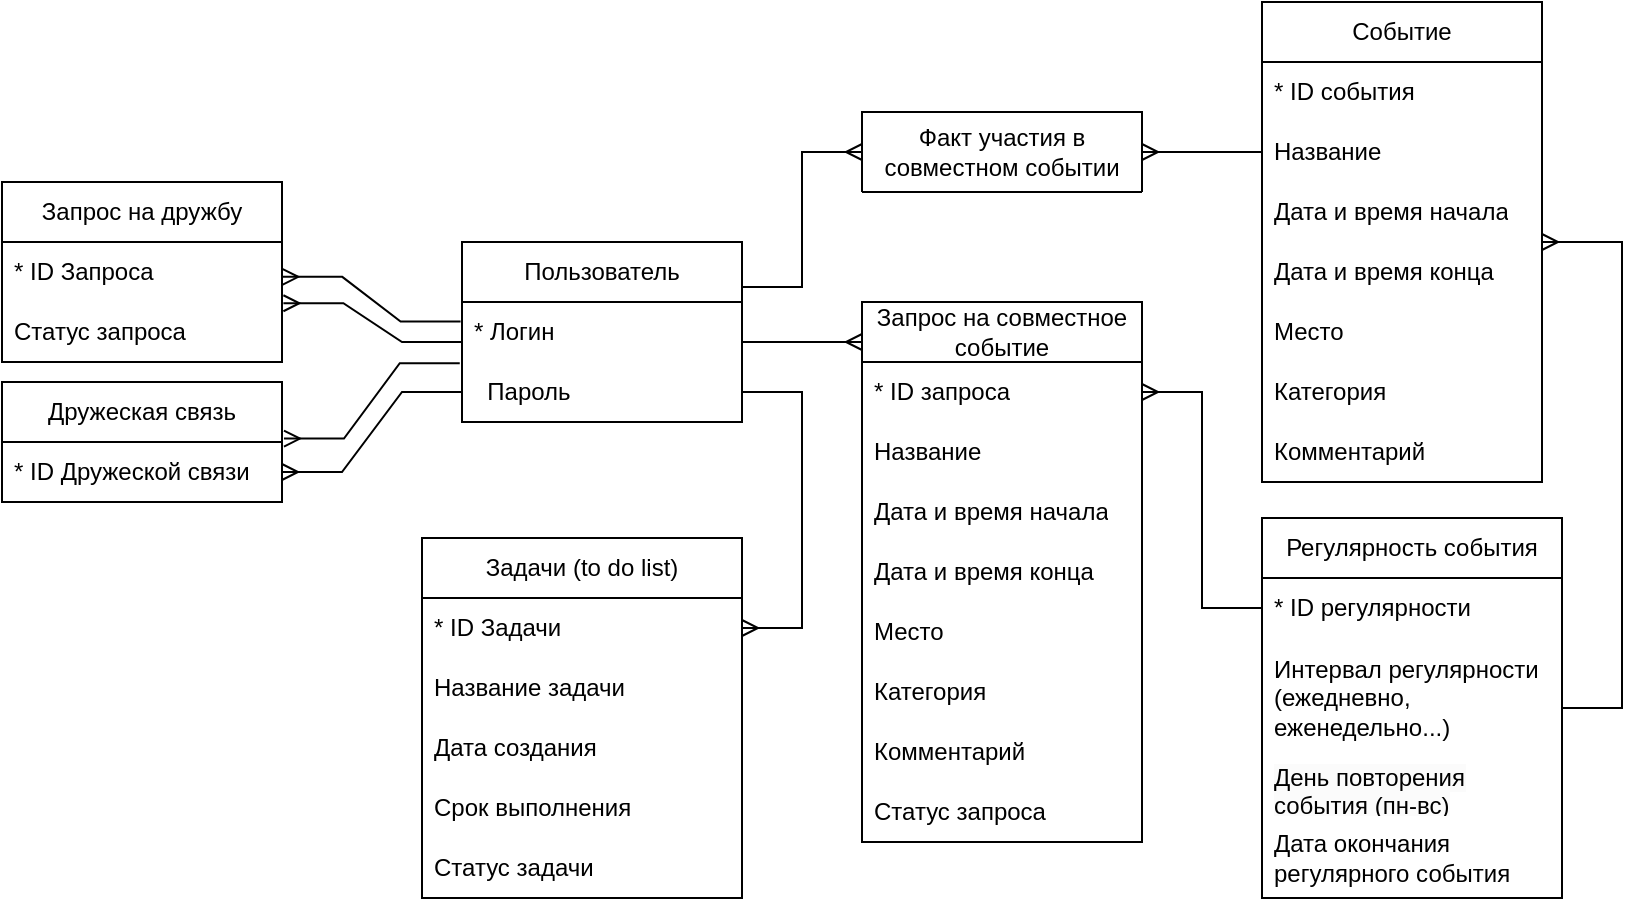 <mxfile version="23.1.5" type="device">
  <diagram name="ERD" id="wUbt5I0Taa7OdH_8Rkih">
    <mxGraphModel dx="1343" dy="527" grid="1" gridSize="10" guides="1" tooltips="1" connect="1" arrows="1" fold="1" page="1" pageScale="1" pageWidth="3300" pageHeight="4681" math="0" shadow="0">
      <root>
        <mxCell id="0" />
        <mxCell id="1" parent="0" />
        <mxCell id="98wvsBK2EEXiIDAbs_X_-1" value="Пользователь" style="swimlane;fontStyle=0;childLayout=stackLayout;horizontal=1;startSize=30;horizontalStack=0;resizeParent=1;resizeParentMax=0;resizeLast=0;collapsible=1;marginBottom=0;whiteSpace=wrap;html=1;" parent="1" vertex="1">
          <mxGeometry x="520" y="350" width="140" height="90" as="geometry" />
        </mxCell>
        <mxCell id="98wvsBK2EEXiIDAbs_X_-2" value="* Логин" style="text;strokeColor=none;fillColor=none;align=left;verticalAlign=middle;spacingLeft=4;spacingRight=4;overflow=hidden;points=[[0,0.5],[1,0.5]];portConstraint=eastwest;rotatable=0;whiteSpace=wrap;html=1;" parent="98wvsBK2EEXiIDAbs_X_-1" vertex="1">
          <mxGeometry y="30" width="140" height="30" as="geometry" />
        </mxCell>
        <mxCell id="98wvsBK2EEXiIDAbs_X_-3" value="&amp;nbsp; Пароль" style="text;strokeColor=none;fillColor=none;align=left;verticalAlign=middle;spacingLeft=4;spacingRight=4;overflow=hidden;points=[[0,0.5],[1,0.5]];portConstraint=eastwest;rotatable=0;whiteSpace=wrap;html=1;" parent="98wvsBK2EEXiIDAbs_X_-1" vertex="1">
          <mxGeometry y="60" width="140" height="30" as="geometry" />
        </mxCell>
        <mxCell id="98wvsBK2EEXiIDAbs_X_-5" value="Дружеская связь" style="swimlane;fontStyle=0;childLayout=stackLayout;horizontal=1;startSize=30;horizontalStack=0;resizeParent=1;resizeParentMax=0;resizeLast=0;collapsible=1;marginBottom=0;whiteSpace=wrap;html=1;" parent="1" vertex="1">
          <mxGeometry x="290" y="420" width="140" height="60" as="geometry" />
        </mxCell>
        <mxCell id="6iMLC7LkxBaK7C9KH0rZ-4" value="* ID Дружеской связи" style="text;strokeColor=none;fillColor=none;align=left;verticalAlign=middle;spacingLeft=4;spacingRight=4;overflow=hidden;points=[[0,0.5],[1,0.5]];portConstraint=eastwest;rotatable=0;whiteSpace=wrap;html=1;" parent="98wvsBK2EEXiIDAbs_X_-5" vertex="1">
          <mxGeometry y="30" width="140" height="30" as="geometry" />
        </mxCell>
        <mxCell id="98wvsBK2EEXiIDAbs_X_-9" value="Событие" style="swimlane;fontStyle=0;childLayout=stackLayout;horizontal=1;startSize=30;horizontalStack=0;resizeParent=1;resizeParentMax=0;resizeLast=0;collapsible=1;marginBottom=0;whiteSpace=wrap;html=1;" parent="1" vertex="1">
          <mxGeometry x="920" y="230" width="140" height="240" as="geometry" />
        </mxCell>
        <mxCell id="6iMLC7LkxBaK7C9KH0rZ-2" value="* ID события" style="text;strokeColor=none;fillColor=none;align=left;verticalAlign=middle;spacingLeft=4;spacingRight=4;overflow=hidden;points=[[0,0.5],[1,0.5]];portConstraint=eastwest;rotatable=0;whiteSpace=wrap;html=1;" parent="98wvsBK2EEXiIDAbs_X_-9" vertex="1">
          <mxGeometry y="30" width="140" height="30" as="geometry" />
        </mxCell>
        <mxCell id="98wvsBK2EEXiIDAbs_X_-10" value="Название" style="text;strokeColor=none;fillColor=none;align=left;verticalAlign=middle;spacingLeft=4;spacingRight=4;overflow=hidden;points=[[0,0.5],[1,0.5]];portConstraint=eastwest;rotatable=0;whiteSpace=wrap;html=1;" parent="98wvsBK2EEXiIDAbs_X_-9" vertex="1">
          <mxGeometry y="60" width="140" height="30" as="geometry" />
        </mxCell>
        <mxCell id="98wvsBK2EEXiIDAbs_X_-11" value="&lt;div&gt;&lt;span style=&quot;background-color: initial;&quot;&gt;Дата и время начала&lt;/span&gt;&lt;br&gt;&lt;/div&gt;" style="text;strokeColor=none;fillColor=none;align=left;verticalAlign=middle;spacingLeft=4;spacingRight=4;overflow=hidden;points=[[0,0.5],[1,0.5]];portConstraint=eastwest;rotatable=0;whiteSpace=wrap;html=1;" parent="98wvsBK2EEXiIDAbs_X_-9" vertex="1">
          <mxGeometry y="90" width="140" height="30" as="geometry" />
        </mxCell>
        <mxCell id="98wvsBK2EEXiIDAbs_X_-12" value="Дата и время конца" style="text;strokeColor=none;fillColor=none;align=left;verticalAlign=middle;spacingLeft=4;spacingRight=4;overflow=hidden;points=[[0,0.5],[1,0.5]];portConstraint=eastwest;rotatable=0;whiteSpace=wrap;html=1;" parent="98wvsBK2EEXiIDAbs_X_-9" vertex="1">
          <mxGeometry y="120" width="140" height="30" as="geometry" />
        </mxCell>
        <mxCell id="98wvsBK2EEXiIDAbs_X_-21" value="Место" style="text;strokeColor=none;fillColor=none;align=left;verticalAlign=middle;spacingLeft=4;spacingRight=4;overflow=hidden;points=[[0,0.5],[1,0.5]];portConstraint=eastwest;rotatable=0;whiteSpace=wrap;html=1;" parent="98wvsBK2EEXiIDAbs_X_-9" vertex="1">
          <mxGeometry y="150" width="140" height="30" as="geometry" />
        </mxCell>
        <mxCell id="98wvsBK2EEXiIDAbs_X_-22" value="Категория" style="text;strokeColor=none;fillColor=none;align=left;verticalAlign=middle;spacingLeft=4;spacingRight=4;overflow=hidden;points=[[0,0.5],[1,0.5]];portConstraint=eastwest;rotatable=0;whiteSpace=wrap;html=1;" parent="98wvsBK2EEXiIDAbs_X_-9" vertex="1">
          <mxGeometry y="180" width="140" height="30" as="geometry" />
        </mxCell>
        <mxCell id="98wvsBK2EEXiIDAbs_X_-23" value="Комментарий" style="text;strokeColor=none;fillColor=none;align=left;verticalAlign=middle;spacingLeft=4;spacingRight=4;overflow=hidden;points=[[0,0.5],[1,0.5]];portConstraint=eastwest;rotatable=0;whiteSpace=wrap;html=1;" parent="98wvsBK2EEXiIDAbs_X_-9" vertex="1">
          <mxGeometry y="210" width="140" height="30" as="geometry" />
        </mxCell>
        <mxCell id="98wvsBK2EEXiIDAbs_X_-13" value="Запрос на дружбу" style="swimlane;fontStyle=0;childLayout=stackLayout;horizontal=1;startSize=30;horizontalStack=0;resizeParent=1;resizeParentMax=0;resizeLast=0;collapsible=1;marginBottom=0;whiteSpace=wrap;html=1;" parent="1" vertex="1">
          <mxGeometry x="290" y="320" width="140" height="90" as="geometry" />
        </mxCell>
        <mxCell id="6iMLC7LkxBaK7C9KH0rZ-5" value="* ID Запроса" style="text;strokeColor=none;fillColor=none;align=left;verticalAlign=middle;spacingLeft=4;spacingRight=4;overflow=hidden;points=[[0,0.5],[1,0.5]];portConstraint=eastwest;rotatable=0;whiteSpace=wrap;html=1;" parent="98wvsBK2EEXiIDAbs_X_-13" vertex="1">
          <mxGeometry y="30" width="140" height="30" as="geometry" />
        </mxCell>
        <mxCell id="eU29iFSPHUGnjOIPYtrM-4" value="Статус запроса" style="text;strokeColor=none;fillColor=none;align=left;verticalAlign=middle;spacingLeft=4;spacingRight=4;overflow=hidden;points=[[0,0.5],[1,0.5]];portConstraint=eastwest;rotatable=0;whiteSpace=wrap;html=1;" parent="98wvsBK2EEXiIDAbs_X_-13" vertex="1">
          <mxGeometry y="60" width="140" height="30" as="geometry" />
        </mxCell>
        <mxCell id="98wvsBK2EEXiIDAbs_X_-17" value="Запрос на совместное событие" style="swimlane;fontStyle=0;childLayout=stackLayout;horizontal=1;startSize=30;horizontalStack=0;resizeParent=1;resizeParentMax=0;resizeLast=0;collapsible=1;marginBottom=0;whiteSpace=wrap;html=1;" parent="1" vertex="1">
          <mxGeometry x="720" y="380" width="140" height="270" as="geometry" />
        </mxCell>
        <mxCell id="ioTSRxtLohouTVEKYR8Z-4" value="* ID запроса" style="text;strokeColor=none;fillColor=none;align=left;verticalAlign=middle;spacingLeft=4;spacingRight=4;overflow=hidden;points=[[0,0.5],[1,0.5]];portConstraint=eastwest;rotatable=0;whiteSpace=wrap;html=1;" parent="98wvsBK2EEXiIDAbs_X_-17" vertex="1">
          <mxGeometry y="30" width="140" height="30" as="geometry" />
        </mxCell>
        <mxCell id="98wvsBK2EEXiIDAbs_X_-34" value="Название" style="text;strokeColor=none;fillColor=none;align=left;verticalAlign=middle;spacingLeft=4;spacingRight=4;overflow=hidden;points=[[0,0.5],[1,0.5]];portConstraint=eastwest;rotatable=0;whiteSpace=wrap;html=1;" parent="98wvsBK2EEXiIDAbs_X_-17" vertex="1">
          <mxGeometry y="60" width="140" height="30" as="geometry" />
        </mxCell>
        <mxCell id="98wvsBK2EEXiIDAbs_X_-37" value="Дата и время начала" style="text;strokeColor=none;fillColor=none;align=left;verticalAlign=middle;spacingLeft=4;spacingRight=4;overflow=hidden;points=[[0,0.5],[1,0.5]];portConstraint=eastwest;rotatable=0;whiteSpace=wrap;html=1;" parent="98wvsBK2EEXiIDAbs_X_-17" vertex="1">
          <mxGeometry y="90" width="140" height="30" as="geometry" />
        </mxCell>
        <mxCell id="98wvsBK2EEXiIDAbs_X_-38" value="Дата и время конца" style="text;strokeColor=none;fillColor=none;align=left;verticalAlign=middle;spacingLeft=4;spacingRight=4;overflow=hidden;points=[[0,0.5],[1,0.5]];portConstraint=eastwest;rotatable=0;whiteSpace=wrap;html=1;" parent="98wvsBK2EEXiIDAbs_X_-17" vertex="1">
          <mxGeometry y="120" width="140" height="30" as="geometry" />
        </mxCell>
        <mxCell id="98wvsBK2EEXiIDAbs_X_-39" value="Место" style="text;strokeColor=none;fillColor=none;align=left;verticalAlign=middle;spacingLeft=4;spacingRight=4;overflow=hidden;points=[[0,0.5],[1,0.5]];portConstraint=eastwest;rotatable=0;whiteSpace=wrap;html=1;" parent="98wvsBK2EEXiIDAbs_X_-17" vertex="1">
          <mxGeometry y="150" width="140" height="30" as="geometry" />
        </mxCell>
        <mxCell id="98wvsBK2EEXiIDAbs_X_-40" value="Категория" style="text;strokeColor=none;fillColor=none;align=left;verticalAlign=middle;spacingLeft=4;spacingRight=4;overflow=hidden;points=[[0,0.5],[1,0.5]];portConstraint=eastwest;rotatable=0;whiteSpace=wrap;html=1;" parent="98wvsBK2EEXiIDAbs_X_-17" vertex="1">
          <mxGeometry y="180" width="140" height="30" as="geometry" />
        </mxCell>
        <mxCell id="98wvsBK2EEXiIDAbs_X_-41" value="Комментарий" style="text;strokeColor=none;fillColor=none;align=left;verticalAlign=middle;spacingLeft=4;spacingRight=4;overflow=hidden;points=[[0,0.5],[1,0.5]];portConstraint=eastwest;rotatable=0;whiteSpace=wrap;html=1;" parent="98wvsBK2EEXiIDAbs_X_-17" vertex="1">
          <mxGeometry y="210" width="140" height="30" as="geometry" />
        </mxCell>
        <mxCell id="ioTSRxtLohouTVEKYR8Z-1" value="Статус запроса" style="text;strokeColor=none;fillColor=none;align=left;verticalAlign=middle;spacingLeft=4;spacingRight=4;overflow=hidden;points=[[0,0.5],[1,0.5]];portConstraint=eastwest;rotatable=0;whiteSpace=wrap;html=1;" parent="98wvsBK2EEXiIDAbs_X_-17" vertex="1">
          <mxGeometry y="240" width="140" height="30" as="geometry" />
        </mxCell>
        <mxCell id="98wvsBK2EEXiIDAbs_X_-25" value="Регулярность события" style="swimlane;fontStyle=0;childLayout=stackLayout;horizontal=1;startSize=30;horizontalStack=0;resizeParent=1;resizeParentMax=0;resizeLast=0;collapsible=1;marginBottom=0;whiteSpace=wrap;html=1;" parent="1" vertex="1">
          <mxGeometry x="920" y="488" width="150" height="190" as="geometry" />
        </mxCell>
        <mxCell id="98wvsBK2EEXiIDAbs_X_-26" value="* ID регулярности" style="text;strokeColor=none;fillColor=none;align=left;verticalAlign=middle;spacingLeft=4;spacingRight=4;overflow=hidden;points=[[0,0.5],[1,0.5]];portConstraint=eastwest;rotatable=0;whiteSpace=wrap;html=1;" parent="98wvsBK2EEXiIDAbs_X_-25" vertex="1">
          <mxGeometry y="30" width="150" height="30" as="geometry" />
        </mxCell>
        <mxCell id="6iMLC7LkxBaK7C9KH0rZ-1" value="Интервал регулярности (ежедневно, еженедельно...)" style="text;strokeColor=none;fillColor=none;align=left;verticalAlign=middle;spacingLeft=4;spacingRight=4;overflow=hidden;points=[[0,0.5],[1,0.5]];portConstraint=eastwest;rotatable=0;whiteSpace=wrap;html=1;" parent="98wvsBK2EEXiIDAbs_X_-25" vertex="1">
          <mxGeometry y="60" width="150" height="60" as="geometry" />
        </mxCell>
        <mxCell id="98wvsBK2EEXiIDAbs_X_-27" value="&lt;span style=&quot;color: rgb(0, 0, 0); font-family: Helvetica; font-size: 12px; font-style: normal; font-variant-ligatures: normal; font-variant-caps: normal; font-weight: 400; letter-spacing: normal; orphans: 2; text-align: center; text-indent: 0px; text-transform: none; widows: 2; word-spacing: 0px; -webkit-text-stroke-width: 0px; white-space: normal; background-color: rgb(251, 251, 251); text-decoration-thickness: initial; text-decoration-style: initial; text-decoration-color: initial; display: inline !important; float: none;&quot;&gt;День повторения события (пн-вс)&lt;/span&gt;" style="text;strokeColor=none;fillColor=none;align=left;verticalAlign=middle;spacingLeft=4;spacingRight=4;overflow=hidden;points=[[0,0.5],[1,0.5]];portConstraint=eastwest;rotatable=0;whiteSpace=wrap;html=1;" parent="98wvsBK2EEXiIDAbs_X_-25" vertex="1">
          <mxGeometry y="120" width="150" height="30" as="geometry" />
        </mxCell>
        <mxCell id="98wvsBK2EEXiIDAbs_X_-28" value="&lt;span style=&quot;text-align: center;&quot;&gt;Дата окончания регулярного события&lt;/span&gt;" style="text;strokeColor=none;fillColor=none;align=left;verticalAlign=middle;spacingLeft=4;spacingRight=4;overflow=hidden;points=[[0,0.5],[1,0.5]];portConstraint=eastwest;rotatable=0;whiteSpace=wrap;html=1;" parent="98wvsBK2EEXiIDAbs_X_-25" vertex="1">
          <mxGeometry y="150" width="150" height="40" as="geometry" />
        </mxCell>
        <mxCell id="6iMLC7LkxBaK7C9KH0rZ-13" value="" style="edgeStyle=entityRelationEdgeStyle;fontSize=12;html=1;endArrow=ERmany;rounded=0;entryX=0;entryY=0.5;entryDx=0;entryDy=0;" parent="1" edge="1">
          <mxGeometry width="100" height="100" relative="1" as="geometry">
            <mxPoint x="660.0" y="400" as="sourcePoint" />
            <mxPoint x="720.0" y="400" as="targetPoint" />
            <Array as="points">
              <mxPoint x="680" y="395" />
              <mxPoint x="680" y="395" />
            </Array>
          </mxGeometry>
        </mxCell>
        <mxCell id="6iMLC7LkxBaK7C9KH0rZ-14" value="" style="edgeStyle=entityRelationEdgeStyle;fontSize=12;html=1;endArrow=ERmany;rounded=0;" parent="1" source="98wvsBK2EEXiIDAbs_X_-25" target="98wvsBK2EEXiIDAbs_X_-9" edge="1">
          <mxGeometry width="100" height="100" relative="1" as="geometry">
            <mxPoint x="884" y="510" as="sourcePoint" />
            <mxPoint x="984" y="410" as="targetPoint" />
          </mxGeometry>
        </mxCell>
        <mxCell id="eU29iFSPHUGnjOIPYtrM-2" value="" style="edgeStyle=entityRelationEdgeStyle;fontSize=12;html=1;endArrow=ERmany;rounded=0;entryX=1;entryY=0.5;entryDx=0;entryDy=0;exitX=0;exitY=0.5;exitDx=0;exitDy=0;" parent="1" source="98wvsBK2EEXiIDAbs_X_-26" target="ioTSRxtLohouTVEKYR8Z-4" edge="1">
          <mxGeometry width="100" height="100" relative="1" as="geometry">
            <mxPoint x="690" y="700" as="sourcePoint" />
            <mxPoint x="720" y="650" as="targetPoint" />
            <Array as="points">
              <mxPoint x="690" y="660" />
              <mxPoint x="680" y="650" />
              <mxPoint x="690" y="655" />
              <mxPoint x="680" y="670" />
              <mxPoint x="750" y="460" />
              <mxPoint x="750" y="460" />
            </Array>
          </mxGeometry>
        </mxCell>
        <mxCell id="eU29iFSPHUGnjOIPYtrM-6" value="Задачи (to do list)" style="swimlane;fontStyle=0;childLayout=stackLayout;horizontal=1;startSize=30;horizontalStack=0;resizeParent=1;resizeParentMax=0;resizeLast=0;collapsible=1;marginBottom=0;whiteSpace=wrap;html=1;" parent="1" vertex="1">
          <mxGeometry x="500" y="498" width="160" height="180" as="geometry" />
        </mxCell>
        <mxCell id="eU29iFSPHUGnjOIPYtrM-7" value="* ID Задачи" style="text;strokeColor=none;fillColor=none;align=left;verticalAlign=middle;spacingLeft=4;spacingRight=4;overflow=hidden;points=[[0,0.5],[1,0.5]];portConstraint=eastwest;rotatable=0;whiteSpace=wrap;html=1;" parent="eU29iFSPHUGnjOIPYtrM-6" vertex="1">
          <mxGeometry y="30" width="160" height="30" as="geometry" />
        </mxCell>
        <mxCell id="eU29iFSPHUGnjOIPYtrM-8" value="Название задачи" style="text;strokeColor=none;fillColor=none;align=left;verticalAlign=middle;spacingLeft=4;spacingRight=4;overflow=hidden;points=[[0,0.5],[1,0.5]];portConstraint=eastwest;rotatable=0;whiteSpace=wrap;html=1;" parent="eU29iFSPHUGnjOIPYtrM-6" vertex="1">
          <mxGeometry y="60" width="160" height="30" as="geometry" />
        </mxCell>
        <mxCell id="eU29iFSPHUGnjOIPYtrM-9" value="Дата создания" style="text;strokeColor=none;fillColor=none;align=left;verticalAlign=middle;spacingLeft=4;spacingRight=4;overflow=hidden;points=[[0,0.5],[1,0.5]];portConstraint=eastwest;rotatable=0;whiteSpace=wrap;html=1;" parent="eU29iFSPHUGnjOIPYtrM-6" vertex="1">
          <mxGeometry y="90" width="160" height="30" as="geometry" />
        </mxCell>
        <mxCell id="eU29iFSPHUGnjOIPYtrM-10" value="Срок выполнения" style="text;strokeColor=none;fillColor=none;align=left;verticalAlign=middle;spacingLeft=4;spacingRight=4;overflow=hidden;points=[[0,0.5],[1,0.5]];portConstraint=eastwest;rotatable=0;whiteSpace=wrap;html=1;" parent="eU29iFSPHUGnjOIPYtrM-6" vertex="1">
          <mxGeometry y="120" width="160" height="30" as="geometry" />
        </mxCell>
        <mxCell id="eU29iFSPHUGnjOIPYtrM-11" value="Статус задачи" style="text;strokeColor=none;fillColor=none;align=left;verticalAlign=middle;spacingLeft=4;spacingRight=4;overflow=hidden;points=[[0,0.5],[1,0.5]];portConstraint=eastwest;rotatable=0;whiteSpace=wrap;html=1;" parent="eU29iFSPHUGnjOIPYtrM-6" vertex="1">
          <mxGeometry y="150" width="160" height="30" as="geometry" />
        </mxCell>
        <mxCell id="eU29iFSPHUGnjOIPYtrM-14" value="" style="edgeStyle=entityRelationEdgeStyle;fontSize=12;html=1;endArrow=ERmany;rounded=0;entryX=1;entryY=0.5;entryDx=0;entryDy=0;" parent="1" source="98wvsBK2EEXiIDAbs_X_-3" target="eU29iFSPHUGnjOIPYtrM-7" edge="1">
          <mxGeometry width="100" height="100" relative="1" as="geometry">
            <mxPoint x="440" y="555" as="sourcePoint" />
            <mxPoint x="380" y="790" as="targetPoint" />
            <Array as="points">
              <mxPoint x="620" y="490" />
            </Array>
          </mxGeometry>
        </mxCell>
        <mxCell id="mCHMGvuoB5sv2UlNF3ul-1" value="Факт участия в совместном событии" style="swimlane;fontStyle=0;childLayout=stackLayout;horizontal=1;startSize=40;horizontalStack=0;resizeParent=1;resizeParentMax=0;resizeLast=0;collapsible=1;marginBottom=0;whiteSpace=wrap;html=1;" parent="1" vertex="1">
          <mxGeometry x="720" y="285" width="140" height="40" as="geometry" />
        </mxCell>
        <mxCell id="mCHMGvuoB5sv2UlNF3ul-9" value="" style="edgeStyle=entityRelationEdgeStyle;fontSize=12;html=1;endArrow=ERmany;rounded=0;exitX=1;exitY=0.25;exitDx=0;exitDy=0;entryX=0;entryY=0.5;entryDx=0;entryDy=0;" parent="1" source="98wvsBK2EEXiIDAbs_X_-1" target="mCHMGvuoB5sv2UlNF3ul-1" edge="1">
          <mxGeometry width="100" height="100" relative="1" as="geometry">
            <mxPoint x="230" y="256" as="sourcePoint" />
            <mxPoint x="721" y="245" as="targetPoint" />
            <Array as="points">
              <mxPoint x="710" y="320" />
            </Array>
          </mxGeometry>
        </mxCell>
        <mxCell id="mCHMGvuoB5sv2UlNF3ul-10" value="" style="edgeStyle=entityRelationEdgeStyle;fontSize=12;html=1;endArrow=ERmany;rounded=0;exitX=0;exitY=0.5;exitDx=0;exitDy=0;entryX=1;entryY=0.5;entryDx=0;entryDy=0;" parent="1" source="98wvsBK2EEXiIDAbs_X_-10" target="mCHMGvuoB5sv2UlNF3ul-1" edge="1">
          <mxGeometry width="100" height="100" relative="1" as="geometry">
            <mxPoint x="670" y="383" as="sourcePoint" />
            <mxPoint x="890" y="270" as="targetPoint" />
            <Array as="points">
              <mxPoint x="720" y="330" />
            </Array>
          </mxGeometry>
        </mxCell>
        <mxCell id="2GkFfNTw4qGbjqRkYC5U-2" value="" style="edgeStyle=entityRelationEdgeStyle;fontSize=12;html=1;endArrow=ERmany;rounded=0;exitX=0;exitY=0.667;exitDx=0;exitDy=0;entryX=1.005;entryY=0.021;entryDx=0;entryDy=0;exitPerimeter=0;entryPerimeter=0;" edge="1" parent="1" source="98wvsBK2EEXiIDAbs_X_-2" target="eU29iFSPHUGnjOIPYtrM-4">
          <mxGeometry width="100" height="100" relative="1" as="geometry">
            <mxPoint x="520" y="440" as="sourcePoint" />
            <mxPoint x="520" y="390" as="targetPoint" />
            <Array as="points">
              <mxPoint x="470" y="290" />
              <mxPoint x="480" y="290" />
              <mxPoint x="470" y="300" />
            </Array>
          </mxGeometry>
        </mxCell>
        <mxCell id="2GkFfNTw4qGbjqRkYC5U-3" value="" style="edgeStyle=entityRelationEdgeStyle;fontSize=12;html=1;endArrow=ERmany;rounded=0;exitX=-0.005;exitY=0.325;exitDx=0;exitDy=0;entryX=1.001;entryY=0.581;entryDx=0;entryDy=0;exitPerimeter=0;entryPerimeter=0;" edge="1" parent="1" source="98wvsBK2EEXiIDAbs_X_-2" target="6iMLC7LkxBaK7C9KH0rZ-5">
          <mxGeometry width="100" height="100" relative="1" as="geometry">
            <mxPoint x="530" y="405" as="sourcePoint" />
            <mxPoint x="470" y="275" as="targetPoint" />
            <Array as="points">
              <mxPoint x="480" y="300" />
              <mxPoint x="520" y="310" />
              <mxPoint x="490" y="300" />
              <mxPoint x="480" y="310" />
            </Array>
          </mxGeometry>
        </mxCell>
        <mxCell id="2GkFfNTw4qGbjqRkYC5U-5" value="" style="edgeStyle=entityRelationEdgeStyle;fontSize=12;html=1;endArrow=ERmany;rounded=0;exitX=-0.008;exitY=1.019;exitDx=0;exitDy=0;entryX=1.007;entryY=-0.058;entryDx=0;entryDy=0;exitPerimeter=0;entryPerimeter=0;" edge="1" parent="1" source="98wvsBK2EEXiIDAbs_X_-2" target="6iMLC7LkxBaK7C9KH0rZ-4">
          <mxGeometry width="100" height="100" relative="1" as="geometry">
            <mxPoint x="530" y="383" as="sourcePoint" />
            <mxPoint x="440" y="318" as="targetPoint" />
            <Array as="points">
              <mxPoint x="490" y="310" />
              <mxPoint x="530" y="320" />
              <mxPoint x="500" y="310" />
              <mxPoint x="490" y="320" />
            </Array>
          </mxGeometry>
        </mxCell>
        <mxCell id="2GkFfNTw4qGbjqRkYC5U-6" value="" style="edgeStyle=entityRelationEdgeStyle;fontSize=12;html=1;endArrow=ERmany;rounded=0;exitX=0;exitY=0.5;exitDx=0;exitDy=0;entryX=1;entryY=0.5;entryDx=0;entryDy=0;" edge="1" parent="1" source="98wvsBK2EEXiIDAbs_X_-3" target="6iMLC7LkxBaK7C9KH0rZ-4">
          <mxGeometry width="100" height="100" relative="1" as="geometry">
            <mxPoint x="540" y="393" as="sourcePoint" />
            <mxPoint x="450" y="328" as="targetPoint" />
            <Array as="points">
              <mxPoint x="500" y="320" />
              <mxPoint x="540" y="330" />
              <mxPoint x="510" y="320" />
              <mxPoint x="500" y="330" />
            </Array>
          </mxGeometry>
        </mxCell>
      </root>
    </mxGraphModel>
  </diagram>
</mxfile>
